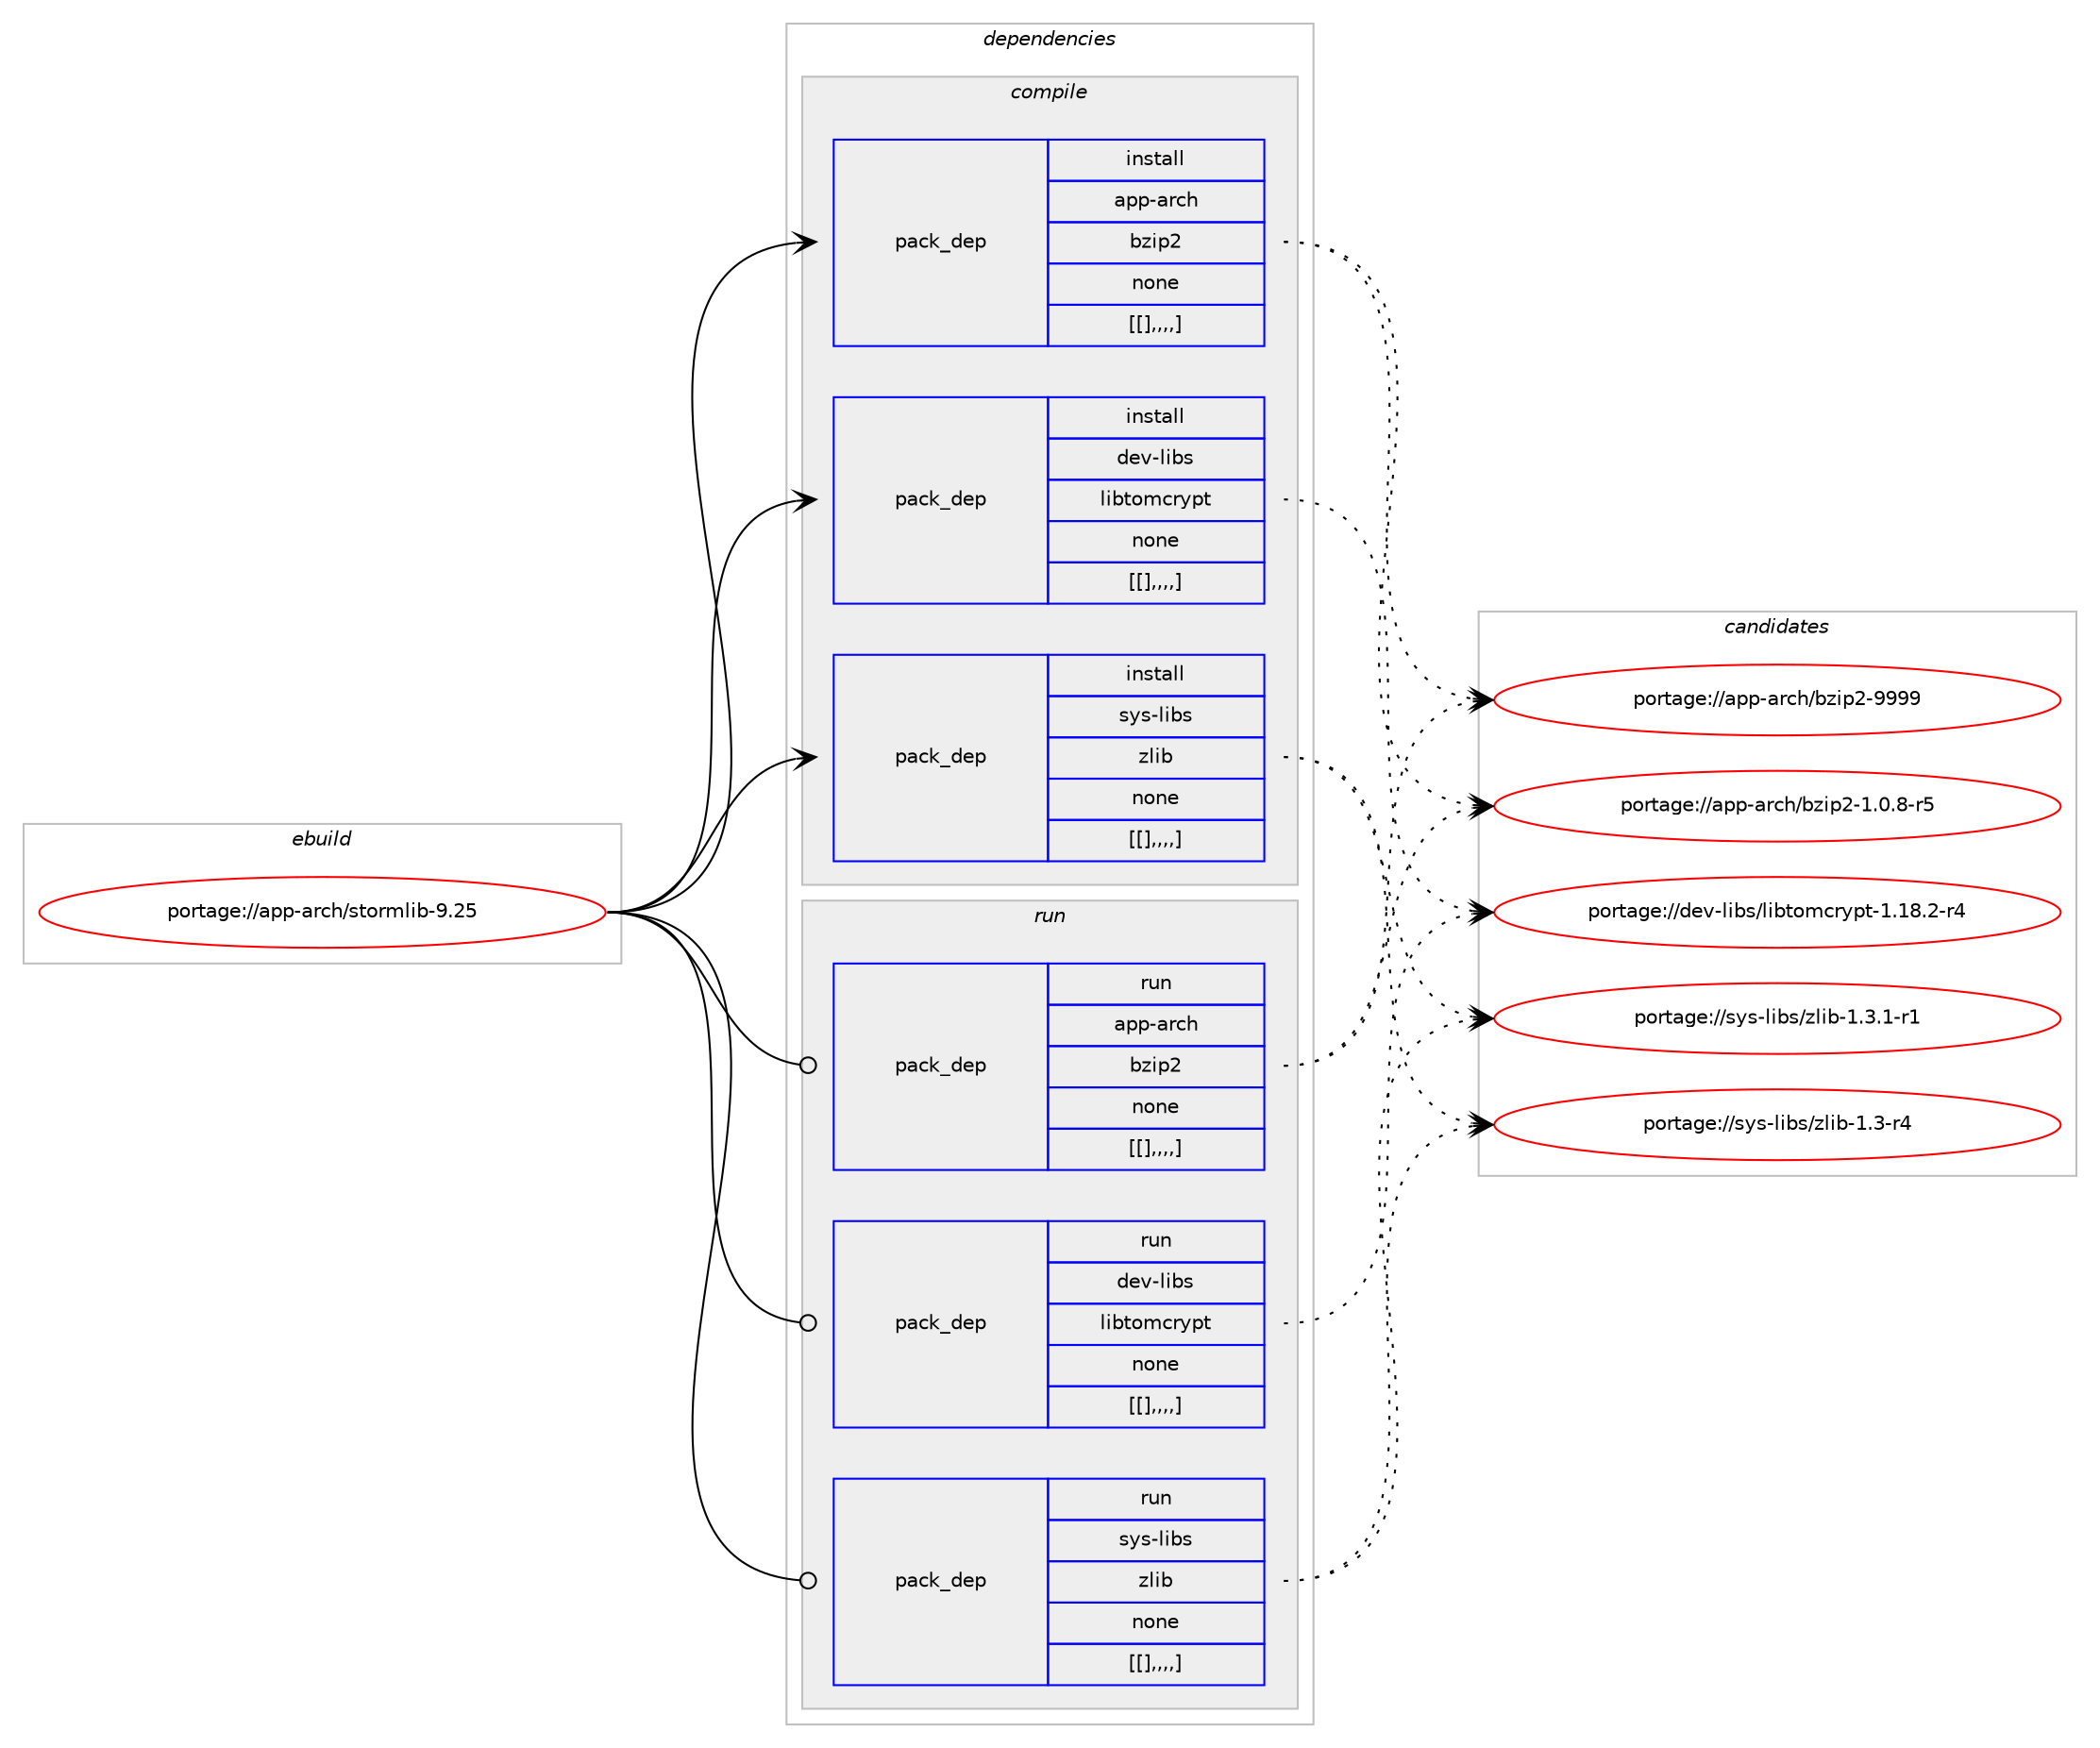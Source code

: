 digraph prolog {

# *************
# Graph options
# *************

newrank=true;
concentrate=true;
compound=true;
graph [rankdir=LR,fontname=Helvetica,fontsize=10,ranksep=1.5];#, ranksep=2.5, nodesep=0.2];
edge  [arrowhead=vee];
node  [fontname=Helvetica,fontsize=10];

# **********
# The ebuild
# **********

subgraph cluster_leftcol {
color=gray;
label=<<i>ebuild</i>>;
id [label="portage://app-arch/stormlib-9.25", color=red, width=4, href="../app-arch/stormlib-9.25.svg"];
}

# ****************
# The dependencies
# ****************

subgraph cluster_midcol {
color=gray;
label=<<i>dependencies</i>>;
subgraph cluster_compile {
fillcolor="#eeeeee";
style=filled;
label=<<i>compile</i>>;
subgraph pack5869 {
dependency8190 [label=<<TABLE BORDER="0" CELLBORDER="1" CELLSPACING="0" CELLPADDING="4" WIDTH="220"><TR><TD ROWSPAN="6" CELLPADDING="30">pack_dep</TD></TR><TR><TD WIDTH="110">install</TD></TR><TR><TD>app-arch</TD></TR><TR><TD>bzip2</TD></TR><TR><TD>none</TD></TR><TR><TD>[[],,,,]</TD></TR></TABLE>>, shape=none, color=blue];
}
id:e -> dependency8190:w [weight=20,style="solid",arrowhead="vee"];
subgraph pack5870 {
dependency8191 [label=<<TABLE BORDER="0" CELLBORDER="1" CELLSPACING="0" CELLPADDING="4" WIDTH="220"><TR><TD ROWSPAN="6" CELLPADDING="30">pack_dep</TD></TR><TR><TD WIDTH="110">install</TD></TR><TR><TD>dev-libs</TD></TR><TR><TD>libtomcrypt</TD></TR><TR><TD>none</TD></TR><TR><TD>[[],,,,]</TD></TR></TABLE>>, shape=none, color=blue];
}
id:e -> dependency8191:w [weight=20,style="solid",arrowhead="vee"];
subgraph pack5871 {
dependency8192 [label=<<TABLE BORDER="0" CELLBORDER="1" CELLSPACING="0" CELLPADDING="4" WIDTH="220"><TR><TD ROWSPAN="6" CELLPADDING="30">pack_dep</TD></TR><TR><TD WIDTH="110">install</TD></TR><TR><TD>sys-libs</TD></TR><TR><TD>zlib</TD></TR><TR><TD>none</TD></TR><TR><TD>[[],,,,]</TD></TR></TABLE>>, shape=none, color=blue];
}
id:e -> dependency8192:w [weight=20,style="solid",arrowhead="vee"];
}
subgraph cluster_compileandrun {
fillcolor="#eeeeee";
style=filled;
label=<<i>compile and run</i>>;
}
subgraph cluster_run {
fillcolor="#eeeeee";
style=filled;
label=<<i>run</i>>;
subgraph pack5872 {
dependency8193 [label=<<TABLE BORDER="0" CELLBORDER="1" CELLSPACING="0" CELLPADDING="4" WIDTH="220"><TR><TD ROWSPAN="6" CELLPADDING="30">pack_dep</TD></TR><TR><TD WIDTH="110">run</TD></TR><TR><TD>app-arch</TD></TR><TR><TD>bzip2</TD></TR><TR><TD>none</TD></TR><TR><TD>[[],,,,]</TD></TR></TABLE>>, shape=none, color=blue];
}
id:e -> dependency8193:w [weight=20,style="solid",arrowhead="odot"];
subgraph pack5873 {
dependency8194 [label=<<TABLE BORDER="0" CELLBORDER="1" CELLSPACING="0" CELLPADDING="4" WIDTH="220"><TR><TD ROWSPAN="6" CELLPADDING="30">pack_dep</TD></TR><TR><TD WIDTH="110">run</TD></TR><TR><TD>dev-libs</TD></TR><TR><TD>libtomcrypt</TD></TR><TR><TD>none</TD></TR><TR><TD>[[],,,,]</TD></TR></TABLE>>, shape=none, color=blue];
}
id:e -> dependency8194:w [weight=20,style="solid",arrowhead="odot"];
subgraph pack5874 {
dependency8195 [label=<<TABLE BORDER="0" CELLBORDER="1" CELLSPACING="0" CELLPADDING="4" WIDTH="220"><TR><TD ROWSPAN="6" CELLPADDING="30">pack_dep</TD></TR><TR><TD WIDTH="110">run</TD></TR><TR><TD>sys-libs</TD></TR><TR><TD>zlib</TD></TR><TR><TD>none</TD></TR><TR><TD>[[],,,,]</TD></TR></TABLE>>, shape=none, color=blue];
}
id:e -> dependency8195:w [weight=20,style="solid",arrowhead="odot"];
}
}

# **************
# The candidates
# **************

subgraph cluster_choices {
rank=same;
color=gray;
label=<<i>candidates</i>>;

subgraph choice5869 {
color=black;
nodesep=1;
choice971121124597114991044798122105112504557575757 [label="portage://app-arch/bzip2-9999", color=red, width=4,href="../app-arch/bzip2-9999.svg"];
choice971121124597114991044798122105112504549464846564511453 [label="portage://app-arch/bzip2-1.0.8-r5", color=red, width=4,href="../app-arch/bzip2-1.0.8-r5.svg"];
dependency8190:e -> choice971121124597114991044798122105112504557575757:w [style=dotted,weight="100"];
dependency8190:e -> choice971121124597114991044798122105112504549464846564511453:w [style=dotted,weight="100"];
}
subgraph choice5870 {
color=black;
nodesep=1;
choice1001011184510810598115471081059811611110999114121112116454946495646504511452 [label="portage://dev-libs/libtomcrypt-1.18.2-r4", color=red, width=4,href="../dev-libs/libtomcrypt-1.18.2-r4.svg"];
dependency8191:e -> choice1001011184510810598115471081059811611110999114121112116454946495646504511452:w [style=dotted,weight="100"];
}
subgraph choice5871 {
color=black;
nodesep=1;
choice115121115451081059811547122108105984549465146494511449 [label="portage://sys-libs/zlib-1.3.1-r1", color=red, width=4,href="../sys-libs/zlib-1.3.1-r1.svg"];
choice11512111545108105981154712210810598454946514511452 [label="portage://sys-libs/zlib-1.3-r4", color=red, width=4,href="../sys-libs/zlib-1.3-r4.svg"];
dependency8192:e -> choice115121115451081059811547122108105984549465146494511449:w [style=dotted,weight="100"];
dependency8192:e -> choice11512111545108105981154712210810598454946514511452:w [style=dotted,weight="100"];
}
subgraph choice5872 {
color=black;
nodesep=1;
choice971121124597114991044798122105112504557575757 [label="portage://app-arch/bzip2-9999", color=red, width=4,href="../app-arch/bzip2-9999.svg"];
choice971121124597114991044798122105112504549464846564511453 [label="portage://app-arch/bzip2-1.0.8-r5", color=red, width=4,href="../app-arch/bzip2-1.0.8-r5.svg"];
dependency8193:e -> choice971121124597114991044798122105112504557575757:w [style=dotted,weight="100"];
dependency8193:e -> choice971121124597114991044798122105112504549464846564511453:w [style=dotted,weight="100"];
}
subgraph choice5873 {
color=black;
nodesep=1;
choice1001011184510810598115471081059811611110999114121112116454946495646504511452 [label="portage://dev-libs/libtomcrypt-1.18.2-r4", color=red, width=4,href="../dev-libs/libtomcrypt-1.18.2-r4.svg"];
dependency8194:e -> choice1001011184510810598115471081059811611110999114121112116454946495646504511452:w [style=dotted,weight="100"];
}
subgraph choice5874 {
color=black;
nodesep=1;
choice115121115451081059811547122108105984549465146494511449 [label="portage://sys-libs/zlib-1.3.1-r1", color=red, width=4,href="../sys-libs/zlib-1.3.1-r1.svg"];
choice11512111545108105981154712210810598454946514511452 [label="portage://sys-libs/zlib-1.3-r4", color=red, width=4,href="../sys-libs/zlib-1.3-r4.svg"];
dependency8195:e -> choice115121115451081059811547122108105984549465146494511449:w [style=dotted,weight="100"];
dependency8195:e -> choice11512111545108105981154712210810598454946514511452:w [style=dotted,weight="100"];
}
}

}
